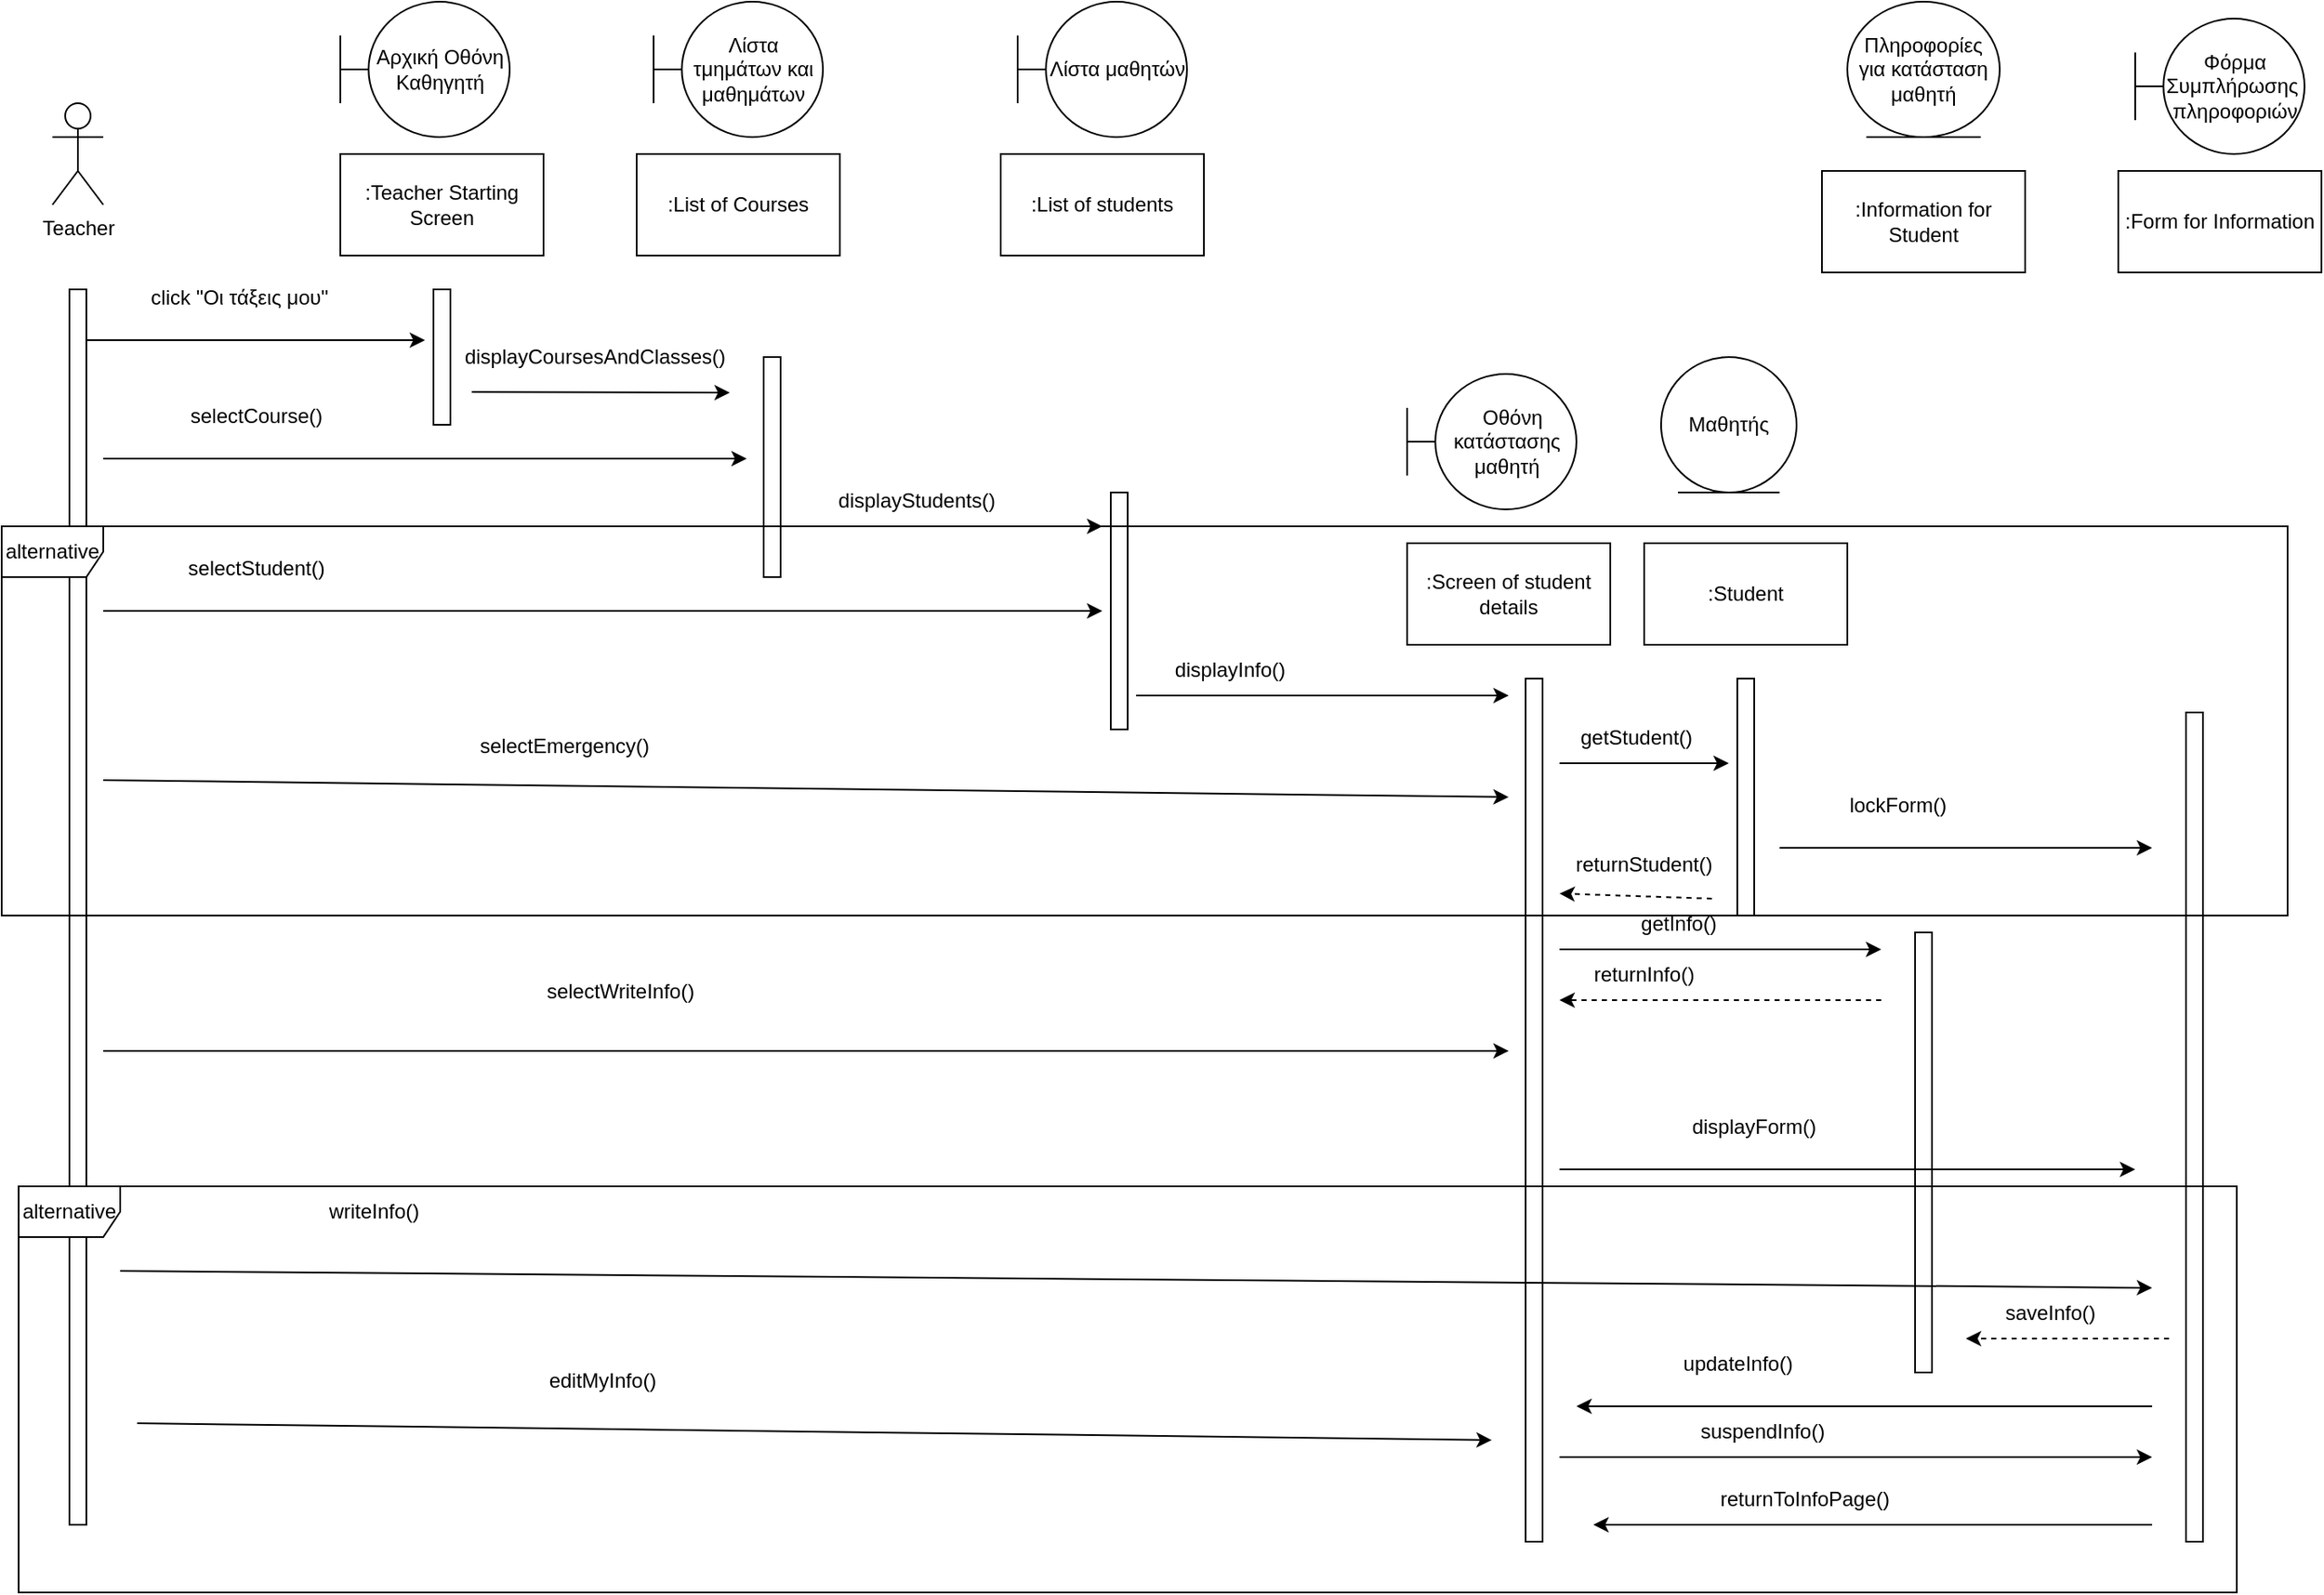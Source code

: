 <mxfile version="21.2.9" type="device">
  <diagram name="Page-1" id="2YBvvXClWsGukQMizWep">
    <mxGraphModel dx="3856" dy="1935" grid="1" gridSize="10" guides="1" tooltips="1" connect="1" arrows="1" fold="1" page="1" pageScale="1" pageWidth="850" pageHeight="1100" math="0" shadow="0">
      <root>
        <mxCell id="0" />
        <mxCell id="1" parent="0" />
        <mxCell id="UZdHA0itZrhZUIzoHku9-3" value="Αρχική Οθόνη Καθηγητή" style="shape=umlBoundary;whiteSpace=wrap;html=1;" parent="1" vertex="1">
          <mxGeometry x="-2280" y="-1100" width="100" height="80" as="geometry" />
        </mxCell>
        <mxCell id="UZdHA0itZrhZUIzoHku9-4" value="Λίστα τμημάτων και μαθημάτων" style="shape=umlBoundary;whiteSpace=wrap;html=1;" parent="1" vertex="1">
          <mxGeometry x="-2095" y="-1100" width="100" height="80" as="geometry" />
        </mxCell>
        <mxCell id="UZdHA0itZrhZUIzoHku9-5" value="Λίστα μαθητών" style="shape=umlBoundary;whiteSpace=wrap;html=1;" parent="1" vertex="1">
          <mxGeometry x="-1880" y="-1100" width="100" height="80" as="geometry" />
        </mxCell>
        <mxCell id="UZdHA0itZrhZUIzoHku9-6" value="Teacher" style="shape=umlActor;verticalLabelPosition=bottom;verticalAlign=top;html=1;outlineConnect=0;" parent="1" vertex="1">
          <mxGeometry x="-2450" y="-1040" width="30" height="60" as="geometry" />
        </mxCell>
        <mxCell id="UZdHA0itZrhZUIzoHku9-7" value="Πληροφορίες για κατάσταση μαθητή" style="ellipse;shape=umlEntity;whiteSpace=wrap;html=1;" parent="1" vertex="1">
          <mxGeometry x="-1390" y="-1100" width="90" height="80" as="geometry" />
        </mxCell>
        <mxCell id="UZdHA0itZrhZUIzoHku9-8" value="Φόρμα Συμπλήρωσης&amp;nbsp;&lt;br&gt;πληροφοριών" style="shape=umlBoundary;whiteSpace=wrap;html=1;" parent="1" vertex="1">
          <mxGeometry x="-1220" y="-1090" width="100" height="80" as="geometry" />
        </mxCell>
        <mxCell id="UZdHA0itZrhZUIzoHku9-9" value="" style="html=1;points=[];perimeter=orthogonalPerimeter;outlineConnect=0;targetShapes=umlLifeline;portConstraint=eastwest;newEdgeStyle={&quot;edgeStyle&quot;:&quot;elbowEdgeStyle&quot;,&quot;elbow&quot;:&quot;vertical&quot;,&quot;curved&quot;:0,&quot;rounded&quot;:0};" parent="1" vertex="1">
          <mxGeometry x="-2440" y="-930" width="10" height="730" as="geometry" />
        </mxCell>
        <mxCell id="UZdHA0itZrhZUIzoHku9-10" value="" style="html=1;points=[];perimeter=orthogonalPerimeter;outlineConnect=0;targetShapes=umlLifeline;portConstraint=eastwest;newEdgeStyle={&quot;edgeStyle&quot;:&quot;elbowEdgeStyle&quot;,&quot;elbow&quot;:&quot;vertical&quot;,&quot;curved&quot;:0,&quot;rounded&quot;:0};" parent="1" vertex="1">
          <mxGeometry x="-2225" y="-930" width="10" height="80" as="geometry" />
        </mxCell>
        <mxCell id="UZdHA0itZrhZUIzoHku9-11" value="" style="html=1;points=[];perimeter=orthogonalPerimeter;outlineConnect=0;targetShapes=umlLifeline;portConstraint=eastwest;newEdgeStyle={&quot;edgeStyle&quot;:&quot;elbowEdgeStyle&quot;,&quot;elbow&quot;:&quot;vertical&quot;,&quot;curved&quot;:0,&quot;rounded&quot;:0};" parent="1" vertex="1">
          <mxGeometry x="-2030" y="-890" width="10" height="130" as="geometry" />
        </mxCell>
        <mxCell id="UZdHA0itZrhZUIzoHku9-13" value="" style="endArrow=classic;html=1;rounded=0;" parent="1" source="UZdHA0itZrhZUIzoHku9-9" edge="1">
          <mxGeometry width="50" height="50" relative="1" as="geometry">
            <mxPoint x="-2150" y="-810" as="sourcePoint" />
            <mxPoint x="-2230" y="-900" as="targetPoint" />
          </mxGeometry>
        </mxCell>
        <mxCell id="UZdHA0itZrhZUIzoHku9-14" value="click &quot;Οι τάξεις μου&quot;" style="text;html=1;align=center;verticalAlign=middle;resizable=0;points=[];autosize=1;strokeColor=none;fillColor=none;" parent="1" vertex="1">
          <mxGeometry x="-2410" y="-940" width="140" height="30" as="geometry" />
        </mxCell>
        <mxCell id="UZdHA0itZrhZUIzoHku9-15" value="" style="endArrow=classic;html=1;rounded=0;" parent="1" edge="1">
          <mxGeometry width="50" height="50" relative="1" as="geometry">
            <mxPoint x="-2420" y="-830" as="sourcePoint" />
            <mxPoint x="-2040" y="-830" as="targetPoint" />
          </mxGeometry>
        </mxCell>
        <mxCell id="UZdHA0itZrhZUIzoHku9-16" value="selectCourse()" style="text;html=1;align=center;verticalAlign=middle;resizable=0;points=[];autosize=1;strokeColor=none;fillColor=none;" parent="1" vertex="1">
          <mxGeometry x="-2380" y="-870" width="100" height="30" as="geometry" />
        </mxCell>
        <mxCell id="UZdHA0itZrhZUIzoHku9-17" value="displayCoursesAndClasses()" style="text;html=1;align=center;verticalAlign=middle;resizable=0;points=[];autosize=1;strokeColor=none;fillColor=none;" parent="1" vertex="1">
          <mxGeometry x="-2220" y="-905" width="180" height="30" as="geometry" />
        </mxCell>
        <mxCell id="UZdHA0itZrhZUIzoHku9-21" value="" style="endArrow=classic;html=1;rounded=0;exitX=0.098;exitY=1.186;exitDx=0;exitDy=0;exitPerimeter=0;" parent="1" source="UZdHA0itZrhZUIzoHku9-17" edge="1">
          <mxGeometry width="50" height="50" relative="1" as="geometry">
            <mxPoint x="-2080" y="-640" as="sourcePoint" />
            <mxPoint x="-2050" y="-869" as="targetPoint" />
          </mxGeometry>
        </mxCell>
        <mxCell id="UZdHA0itZrhZUIzoHku9-22" value="" style="html=1;points=[];perimeter=orthogonalPerimeter;outlineConnect=0;targetShapes=umlLifeline;portConstraint=eastwest;newEdgeStyle={&quot;edgeStyle&quot;:&quot;elbowEdgeStyle&quot;,&quot;elbow&quot;:&quot;vertical&quot;,&quot;curved&quot;:0,&quot;rounded&quot;:0};" parent="1" vertex="1">
          <mxGeometry x="-1825" y="-810" width="10" height="140" as="geometry" />
        </mxCell>
        <mxCell id="UZdHA0itZrhZUIzoHku9-23" value="displayStudents()" style="text;html=1;align=center;verticalAlign=middle;resizable=0;points=[];autosize=1;strokeColor=none;fillColor=none;" parent="1" vertex="1">
          <mxGeometry x="-2000" y="-820" width="120" height="30" as="geometry" />
        </mxCell>
        <mxCell id="UZdHA0itZrhZUIzoHku9-24" value="" style="endArrow=classic;html=1;rounded=0;" parent="1" edge="1">
          <mxGeometry width="50" height="50" relative="1" as="geometry">
            <mxPoint x="-2010" y="-790" as="sourcePoint" />
            <mxPoint x="-1830" y="-790" as="targetPoint" />
          </mxGeometry>
        </mxCell>
        <mxCell id="UZdHA0itZrhZUIzoHku9-25" value="" style="endArrow=classic;html=1;rounded=0;" parent="1" edge="1">
          <mxGeometry width="50" height="50" relative="1" as="geometry">
            <mxPoint x="-2420" y="-740" as="sourcePoint" />
            <mxPoint x="-1830" y="-740" as="targetPoint" />
          </mxGeometry>
        </mxCell>
        <mxCell id="UZdHA0itZrhZUIzoHku9-26" value="selectStudent()" style="text;html=1;align=center;verticalAlign=middle;resizable=0;points=[];autosize=1;strokeColor=none;fillColor=none;" parent="1" vertex="1">
          <mxGeometry x="-2380" y="-780" width="100" height="30" as="geometry" />
        </mxCell>
        <mxCell id="UZdHA0itZrhZUIzoHku9-27" value="" style="html=1;points=[];perimeter=orthogonalPerimeter;outlineConnect=0;targetShapes=umlLifeline;portConstraint=eastwest;newEdgeStyle={&quot;edgeStyle&quot;:&quot;elbowEdgeStyle&quot;,&quot;elbow&quot;:&quot;vertical&quot;,&quot;curved&quot;:0,&quot;rounded&quot;:0};" parent="1" vertex="1">
          <mxGeometry x="-1350" y="-550" width="10" height="260" as="geometry" />
        </mxCell>
        <mxCell id="UZdHA0itZrhZUIzoHku9-28" value="displayInfo()" style="text;html=1;align=center;verticalAlign=middle;resizable=0;points=[];autosize=1;strokeColor=none;fillColor=none;" parent="1" vertex="1">
          <mxGeometry x="-1800" y="-720" width="90" height="30" as="geometry" />
        </mxCell>
        <mxCell id="UZdHA0itZrhZUIzoHku9-29" value="" style="endArrow=classic;html=1;rounded=0;" parent="1" edge="1">
          <mxGeometry width="50" height="50" relative="1" as="geometry">
            <mxPoint x="-1810" y="-690" as="sourcePoint" />
            <mxPoint x="-1590" y="-690" as="targetPoint" />
          </mxGeometry>
        </mxCell>
        <mxCell id="UZdHA0itZrhZUIzoHku9-30" value="" style="html=1;points=[];perimeter=orthogonalPerimeter;outlineConnect=0;targetShapes=umlLifeline;portConstraint=eastwest;newEdgeStyle={&quot;edgeStyle&quot;:&quot;elbowEdgeStyle&quot;,&quot;elbow&quot;:&quot;vertical&quot;,&quot;curved&quot;:0,&quot;rounded&quot;:0};" parent="1" vertex="1">
          <mxGeometry x="-1580" y="-700" width="10" height="510" as="geometry" />
        </mxCell>
        <mxCell id="UZdHA0itZrhZUIzoHku9-32" value="&amp;nbsp; Οθόνη κατάστασης μαθητή" style="shape=umlBoundary;whiteSpace=wrap;html=1;" parent="1" vertex="1">
          <mxGeometry x="-1650" y="-880" width="100" height="80" as="geometry" />
        </mxCell>
        <mxCell id="UZdHA0itZrhZUIzoHku9-33" value="Mαθητής" style="ellipse;shape=umlEntity;whiteSpace=wrap;html=1;" parent="1" vertex="1">
          <mxGeometry x="-1500" y="-890" width="80" height="80" as="geometry" />
        </mxCell>
        <mxCell id="UZdHA0itZrhZUIzoHku9-34" value="" style="html=1;points=[];perimeter=orthogonalPerimeter;outlineConnect=0;targetShapes=umlLifeline;portConstraint=eastwest;newEdgeStyle={&quot;edgeStyle&quot;:&quot;elbowEdgeStyle&quot;,&quot;elbow&quot;:&quot;vertical&quot;,&quot;curved&quot;:0,&quot;rounded&quot;:0};" parent="1" vertex="1">
          <mxGeometry x="-1455" y="-700" width="10" height="140" as="geometry" />
        </mxCell>
        <mxCell id="UZdHA0itZrhZUIzoHku9-35" value="getStudent()" style="text;html=1;align=center;verticalAlign=middle;resizable=0;points=[];autosize=1;strokeColor=none;fillColor=none;" parent="1" vertex="1">
          <mxGeometry x="-1560" y="-680" width="90" height="30" as="geometry" />
        </mxCell>
        <mxCell id="UZdHA0itZrhZUIzoHku9-36" value="" style="endArrow=classic;html=1;rounded=0;" parent="1" edge="1">
          <mxGeometry width="50" height="50" relative="1" as="geometry">
            <mxPoint x="-1560" y="-650" as="sourcePoint" />
            <mxPoint x="-1460" y="-650" as="targetPoint" />
          </mxGeometry>
        </mxCell>
        <mxCell id="UZdHA0itZrhZUIzoHku9-37" value="getInfo()" style="text;html=1;align=center;verticalAlign=middle;resizable=0;points=[];autosize=1;strokeColor=none;fillColor=none;" parent="1" vertex="1">
          <mxGeometry x="-1525" y="-570" width="70" height="30" as="geometry" />
        </mxCell>
        <mxCell id="UZdHA0itZrhZUIzoHku9-38" value="" style="endArrow=classic;html=1;rounded=0;" parent="1" edge="1">
          <mxGeometry width="50" height="50" relative="1" as="geometry">
            <mxPoint x="-1560" y="-540" as="sourcePoint" />
            <mxPoint x="-1370" y="-540" as="targetPoint" />
          </mxGeometry>
        </mxCell>
        <mxCell id="UZdHA0itZrhZUIzoHku9-42" value="" style="endArrow=classic;html=1;rounded=0;dashed=1;" parent="1" edge="1">
          <mxGeometry width="50" height="50" relative="1" as="geometry">
            <mxPoint x="-1470" y="-570" as="sourcePoint" />
            <mxPoint x="-1560" y="-573" as="targetPoint" />
          </mxGeometry>
        </mxCell>
        <mxCell id="UZdHA0itZrhZUIzoHku9-43" value="returnStudent()" style="text;html=1;strokeColor=none;fillColor=none;align=center;verticalAlign=middle;whiteSpace=wrap;rounded=0;" parent="1" vertex="1">
          <mxGeometry x="-1550" y="-600" width="80" height="20" as="geometry" />
        </mxCell>
        <mxCell id="UZdHA0itZrhZUIzoHku9-44" value="" style="endArrow=classic;html=1;rounded=0;dashed=1;" parent="1" edge="1">
          <mxGeometry width="50" height="50" relative="1" as="geometry">
            <mxPoint x="-1370" y="-510" as="sourcePoint" />
            <mxPoint x="-1560" y="-510" as="targetPoint" />
          </mxGeometry>
        </mxCell>
        <mxCell id="UZdHA0itZrhZUIzoHku9-45" value="returnInfo()" style="text;html=1;strokeColor=none;fillColor=none;align=center;verticalAlign=middle;whiteSpace=wrap;rounded=0;" parent="1" vertex="1">
          <mxGeometry x="-1540" y="-540" width="60" height="30" as="geometry" />
        </mxCell>
        <mxCell id="UZdHA0itZrhZUIzoHku9-47" value="" style="html=1;points=[];perimeter=orthogonalPerimeter;outlineConnect=0;targetShapes=umlLifeline;portConstraint=eastwest;newEdgeStyle={&quot;edgeStyle&quot;:&quot;elbowEdgeStyle&quot;,&quot;elbow&quot;:&quot;vertical&quot;,&quot;curved&quot;:0,&quot;rounded&quot;:0};" parent="1" vertex="1">
          <mxGeometry x="-1190" y="-680" width="10" height="490" as="geometry" />
        </mxCell>
        <mxCell id="UZdHA0itZrhZUIzoHku9-48" value="selectWriteInfo()" style="text;html=1;align=center;verticalAlign=middle;resizable=0;points=[];autosize=1;strokeColor=none;fillColor=none;" parent="1" vertex="1">
          <mxGeometry x="-2170" y="-530" width="110" height="30" as="geometry" />
        </mxCell>
        <mxCell id="UZdHA0itZrhZUIzoHku9-49" value="" style="endArrow=classic;html=1;rounded=0;" parent="1" edge="1">
          <mxGeometry width="50" height="50" relative="1" as="geometry">
            <mxPoint x="-2420" y="-480" as="sourcePoint" />
            <mxPoint x="-1590" y="-480" as="targetPoint" />
          </mxGeometry>
        </mxCell>
        <mxCell id="UZdHA0itZrhZUIzoHku9-50" value="" style="endArrow=classic;html=1;rounded=0;" parent="1" edge="1">
          <mxGeometry width="50" height="50" relative="1" as="geometry">
            <mxPoint x="-1560" y="-410" as="sourcePoint" />
            <mxPoint x="-1220" y="-410" as="targetPoint" />
          </mxGeometry>
        </mxCell>
        <mxCell id="UZdHA0itZrhZUIzoHku9-51" value="displayForm()" style="text;html=1;strokeColor=none;fillColor=none;align=center;verticalAlign=middle;whiteSpace=wrap;rounded=0;" parent="1" vertex="1">
          <mxGeometry x="-1480" y="-450" width="70" height="30" as="geometry" />
        </mxCell>
        <mxCell id="UZdHA0itZrhZUIzoHku9-52" value="" style="endArrow=classic;html=1;rounded=0;" parent="1" edge="1">
          <mxGeometry width="50" height="50" relative="1" as="geometry">
            <mxPoint x="-2410" y="-350" as="sourcePoint" />
            <mxPoint x="-1210" y="-340" as="targetPoint" />
          </mxGeometry>
        </mxCell>
        <mxCell id="UZdHA0itZrhZUIzoHku9-53" value="writeInfo()" style="text;html=1;strokeColor=none;fillColor=none;align=center;verticalAlign=middle;whiteSpace=wrap;rounded=0;" parent="1" vertex="1">
          <mxGeometry x="-2290" y="-400" width="60" height="30" as="geometry" />
        </mxCell>
        <mxCell id="UZdHA0itZrhZUIzoHku9-54" value="" style="endArrow=classic;html=1;rounded=0;dashed=1;" parent="1" edge="1">
          <mxGeometry width="50" height="50" relative="1" as="geometry">
            <mxPoint x="-1200" y="-310" as="sourcePoint" />
            <mxPoint x="-1320" y="-310" as="targetPoint" />
            <Array as="points" />
          </mxGeometry>
        </mxCell>
        <mxCell id="UZdHA0itZrhZUIzoHku9-55" value="saveInfo()" style="text;html=1;strokeColor=none;fillColor=none;align=center;verticalAlign=middle;whiteSpace=wrap;rounded=0;" parent="1" vertex="1">
          <mxGeometry x="-1300" y="-340" width="60" height="30" as="geometry" />
        </mxCell>
        <mxCell id="UZdHA0itZrhZUIzoHku9-56" value="" style="endArrow=classic;html=1;rounded=0;" parent="1" edge="1">
          <mxGeometry width="50" height="50" relative="1" as="geometry">
            <mxPoint x="-1210" y="-270" as="sourcePoint" />
            <mxPoint x="-1550" y="-270" as="targetPoint" />
          </mxGeometry>
        </mxCell>
        <mxCell id="UZdHA0itZrhZUIzoHku9-57" value="updateInfo()" style="text;html=1;align=center;verticalAlign=middle;resizable=0;points=[];autosize=1;strokeColor=none;fillColor=none;" parent="1" vertex="1">
          <mxGeometry x="-1500" y="-310" width="90" height="30" as="geometry" />
        </mxCell>
        <mxCell id="UZdHA0itZrhZUIzoHku9-58" value="" style="endArrow=classic;html=1;rounded=0;" parent="1" edge="1">
          <mxGeometry width="50" height="50" relative="1" as="geometry">
            <mxPoint x="-2400" y="-260" as="sourcePoint" />
            <mxPoint x="-1600" y="-250" as="targetPoint" />
          </mxGeometry>
        </mxCell>
        <mxCell id="UZdHA0itZrhZUIzoHku9-59" value="editMyInfo()" style="text;html=1;strokeColor=none;fillColor=none;align=center;verticalAlign=middle;whiteSpace=wrap;rounded=0;" parent="1" vertex="1">
          <mxGeometry x="-2155" y="-300" width="60" height="30" as="geometry" />
        </mxCell>
        <mxCell id="UZdHA0itZrhZUIzoHku9-60" value="" style="endArrow=classic;html=1;rounded=0;" parent="1" edge="1">
          <mxGeometry width="50" height="50" relative="1" as="geometry">
            <mxPoint x="-1560" y="-240" as="sourcePoint" />
            <mxPoint x="-1210" y="-240" as="targetPoint" />
          </mxGeometry>
        </mxCell>
        <mxCell id="UZdHA0itZrhZUIzoHku9-61" value="suspendInfo()" style="text;html=1;strokeColor=none;fillColor=none;align=center;verticalAlign=middle;whiteSpace=wrap;rounded=0;" parent="1" vertex="1">
          <mxGeometry x="-1470" y="-270" width="60" height="30" as="geometry" />
        </mxCell>
        <mxCell id="UZdHA0itZrhZUIzoHku9-62" value="" style="endArrow=classic;html=1;rounded=0;" parent="1" edge="1">
          <mxGeometry width="50" height="50" relative="1" as="geometry">
            <mxPoint x="-1210" y="-200" as="sourcePoint" />
            <mxPoint x="-1540" y="-200" as="targetPoint" />
          </mxGeometry>
        </mxCell>
        <mxCell id="UZdHA0itZrhZUIzoHku9-63" value="returnToInfoPage()" style="text;html=1;strokeColor=none;fillColor=none;align=center;verticalAlign=middle;whiteSpace=wrap;rounded=0;" parent="1" vertex="1">
          <mxGeometry x="-1445" y="-230" width="60" height="30" as="geometry" />
        </mxCell>
        <mxCell id="UZdHA0itZrhZUIzoHku9-64" value="alternative" style="shape=umlFrame;whiteSpace=wrap;html=1;pointerEvents=0;" parent="1" vertex="1">
          <mxGeometry x="-2470" y="-400" width="1310" height="240" as="geometry" />
        </mxCell>
        <mxCell id="UZdHA0itZrhZUIzoHku9-65" value="" style="endArrow=classic;html=1;rounded=0;" parent="1" edge="1">
          <mxGeometry width="50" height="50" relative="1" as="geometry">
            <mxPoint x="-2420" y="-640" as="sourcePoint" />
            <mxPoint x="-1590" y="-630" as="targetPoint" />
          </mxGeometry>
        </mxCell>
        <mxCell id="UZdHA0itZrhZUIzoHku9-66" value="selectEmergency()" style="text;html=1;strokeColor=none;fillColor=none;align=center;verticalAlign=middle;whiteSpace=wrap;rounded=0;" parent="1" vertex="1">
          <mxGeometry x="-2200" y="-670" width="105" height="20" as="geometry" />
        </mxCell>
        <mxCell id="UZdHA0itZrhZUIzoHku9-67" value="" style="endArrow=classic;html=1;rounded=0;" parent="1" edge="1">
          <mxGeometry width="50" height="50" relative="1" as="geometry">
            <mxPoint x="-1430" y="-600" as="sourcePoint" />
            <mxPoint x="-1210" y="-600" as="targetPoint" />
          </mxGeometry>
        </mxCell>
        <mxCell id="UZdHA0itZrhZUIzoHku9-68" value="lockForm()" style="text;html=1;strokeColor=none;fillColor=none;align=center;verticalAlign=middle;whiteSpace=wrap;rounded=0;" parent="1" vertex="1">
          <mxGeometry x="-1390" y="-640" width="60" height="30" as="geometry" />
        </mxCell>
        <mxCell id="UZdHA0itZrhZUIzoHku9-69" value="alternative" style="shape=umlFrame;whiteSpace=wrap;html=1;pointerEvents=0;" parent="1" vertex="1">
          <mxGeometry x="-2480" y="-790" width="1350" height="230" as="geometry" />
        </mxCell>
        <mxCell id="ehZdEfcAJRmrZ-lMwdGS-1" value=":Teacher Starting Screen" style="rounded=0;whiteSpace=wrap;html=1;" vertex="1" parent="1">
          <mxGeometry x="-2280" y="-1010" width="120" height="60" as="geometry" />
        </mxCell>
        <mxCell id="ehZdEfcAJRmrZ-lMwdGS-2" value=":List of Courses" style="rounded=0;whiteSpace=wrap;html=1;" vertex="1" parent="1">
          <mxGeometry x="-2105" y="-1010" width="120" height="60" as="geometry" />
        </mxCell>
        <mxCell id="ehZdEfcAJRmrZ-lMwdGS-3" value=":List of students" style="rounded=0;whiteSpace=wrap;html=1;" vertex="1" parent="1">
          <mxGeometry x="-1890" y="-1010" width="120" height="60" as="geometry" />
        </mxCell>
        <mxCell id="ehZdEfcAJRmrZ-lMwdGS-4" value=":Screen of student details" style="rounded=0;whiteSpace=wrap;html=1;" vertex="1" parent="1">
          <mxGeometry x="-1650" y="-780" width="120" height="60" as="geometry" />
        </mxCell>
        <mxCell id="ehZdEfcAJRmrZ-lMwdGS-5" value=":Student" style="rounded=0;whiteSpace=wrap;html=1;" vertex="1" parent="1">
          <mxGeometry x="-1510" y="-780" width="120" height="60" as="geometry" />
        </mxCell>
        <mxCell id="ehZdEfcAJRmrZ-lMwdGS-6" value=":Information for Student" style="rounded=0;whiteSpace=wrap;html=1;" vertex="1" parent="1">
          <mxGeometry x="-1405" y="-1000" width="120" height="60" as="geometry" />
        </mxCell>
        <mxCell id="ehZdEfcAJRmrZ-lMwdGS-7" value=":Form for Information" style="rounded=0;whiteSpace=wrap;html=1;" vertex="1" parent="1">
          <mxGeometry x="-1230" y="-1000" width="120" height="60" as="geometry" />
        </mxCell>
      </root>
    </mxGraphModel>
  </diagram>
</mxfile>
